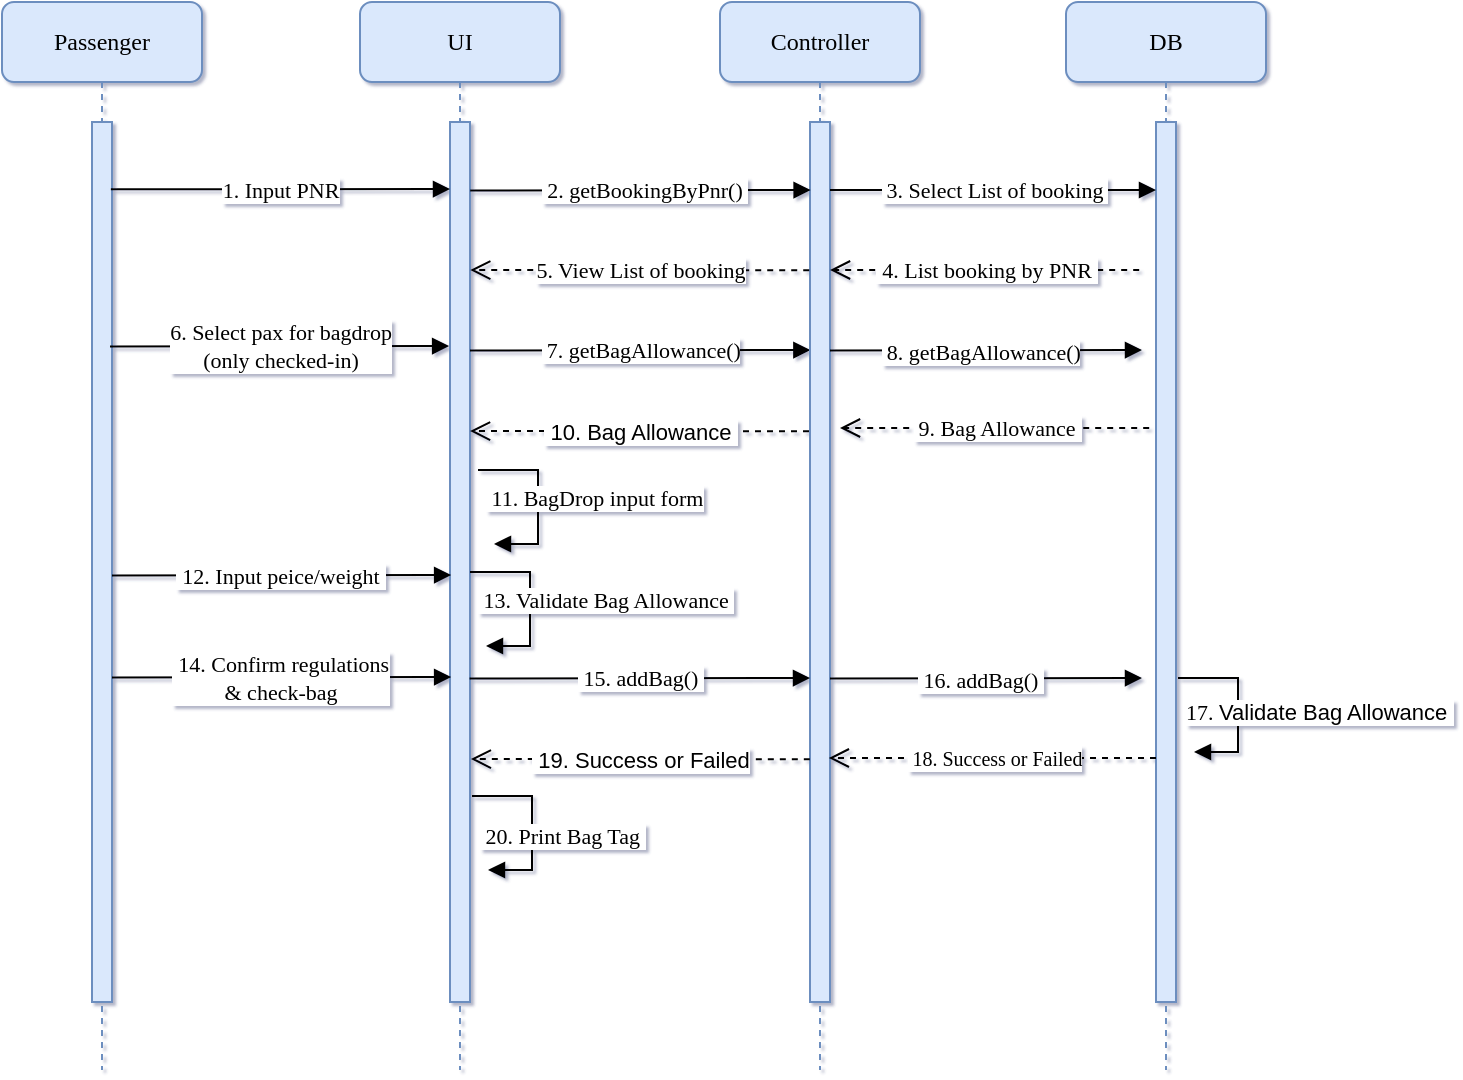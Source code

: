 <mxfile version="21.2.8" type="device">
  <diagram name="Page-1" id="VxqEKcWssq_XyiCzB9bS">
    <mxGraphModel dx="857" dy="690" grid="0" gridSize="10" guides="1" tooltips="1" connect="1" arrows="1" fold="1" page="1" pageScale="1" pageWidth="1654" pageHeight="1169" background="none" math="0" shadow="1">
      <root>
        <mxCell id="0" />
        <mxCell id="1" parent="0" />
        <mxCell id="7Op2JaMXb7pChXdJnSNb-1" value="UI" style="shape=umlLifeline;perimeter=lifelinePerimeter;whiteSpace=wrap;html=1;container=1;collapsible=0;recursiveResize=0;outlineConnect=0;rounded=1;shadow=0;comic=0;labelBackgroundColor=none;strokeWidth=1;fontFamily=Verdana;fontSize=12;align=center;fillColor=#dae8fc;strokeColor=#6c8ebf;" parent="1" vertex="1">
          <mxGeometry x="388" y="26" width="100" height="534" as="geometry" />
        </mxCell>
        <mxCell id="7Op2JaMXb7pChXdJnSNb-2" value="" style="html=1;points=[];perimeter=orthogonalPerimeter;rounded=0;shadow=0;comic=0;labelBackgroundColor=none;strokeWidth=1;fontFamily=Verdana;fontSize=12;align=center;fillColor=#dae8fc;strokeColor=#6c8ebf;" parent="7Op2JaMXb7pChXdJnSNb-1" vertex="1">
          <mxGeometry x="45" y="60" width="10" height="440" as="geometry" />
        </mxCell>
        <mxCell id="7Op2JaMXb7pChXdJnSNb-3" value="&lt;font face=&quot;Verdana&quot;&gt;&amp;nbsp;11. BagDrop input form&lt;/font&gt;" style="html=1;align=left;spacingLeft=2;endArrow=block;rounded=0;edgeStyle=orthogonalEdgeStyle;curved=0;rounded=0;verticalAlign=middle;" parent="7Op2JaMXb7pChXdJnSNb-1" edge="1">
          <mxGeometry x="-1" y="-14" relative="1" as="geometry">
            <mxPoint x="59" y="234" as="sourcePoint" />
            <Array as="points">
              <mxPoint x="89" y="234" />
              <mxPoint x="89" y="271" />
            </Array>
            <mxPoint x="67" y="271" as="targetPoint" />
            <mxPoint as="offset" />
          </mxGeometry>
        </mxCell>
        <mxCell id="7Op2JaMXb7pChXdJnSNb-46" value="&amp;nbsp;10. Bag Allowance&amp;nbsp;" style="html=1;verticalAlign=middle;endArrow=open;dashed=1;endSize=8;edgeStyle=elbowEdgeStyle;elbow=vertical;curved=0;rounded=0;exitX=-0.039;exitY=0.728;exitDx=0;exitDy=0;exitPerimeter=0;entryX=1.011;entryY=0.725;entryDx=0;entryDy=0;entryPerimeter=0;labelBackgroundColor=default;fontSize=11;" parent="7Op2JaMXb7pChXdJnSNb-1" edge="1">
          <mxGeometry x="-0.001" relative="1" as="geometry">
            <mxPoint x="224.5" y="214.66" as="sourcePoint" />
            <mxPoint x="55.0" y="214" as="targetPoint" />
            <mxPoint as="offset" />
          </mxGeometry>
        </mxCell>
        <mxCell id="7Op2JaMXb7pChXdJnSNb-42" value="&amp;nbsp;7. getBagAllowance()" style="html=1;verticalAlign=middle;endArrow=block;labelBackgroundColor=default;fontFamily=Verdana;fontSize=11;edgeStyle=elbowEdgeStyle;elbow=vertical;entryX=0.03;entryY=0.451;entryDx=0;entryDy=0;entryPerimeter=0;exitX=1.011;exitY=0.451;exitDx=0;exitDy=0;exitPerimeter=0;" parent="7Op2JaMXb7pChXdJnSNb-1" edge="1">
          <mxGeometry relative="1" as="geometry">
            <mxPoint x="55.0" y="174.22" as="sourcePoint" />
            <mxPoint x="225.19" y="174.22" as="targetPoint" />
            <Array as="points" />
          </mxGeometry>
        </mxCell>
        <mxCell id="dzuRFS8hlLqgJuvJY9Dt-4" value="&lt;font face=&quot;Verdana&quot;&gt;&amp;nbsp;13. Validate Bag Allowance&amp;nbsp;&lt;/font&gt;" style="html=1;align=left;spacingLeft=2;endArrow=block;rounded=0;edgeStyle=orthogonalEdgeStyle;curved=0;rounded=0;verticalAlign=middle;" edge="1" parent="7Op2JaMXb7pChXdJnSNb-1">
          <mxGeometry x="-1" y="-14" relative="1" as="geometry">
            <mxPoint x="55" y="285" as="sourcePoint" />
            <Array as="points">
              <mxPoint x="85" y="285" />
              <mxPoint x="85" y="322" />
            </Array>
            <mxPoint x="63" y="322" as="targetPoint" />
            <mxPoint as="offset" />
          </mxGeometry>
        </mxCell>
        <mxCell id="7Op2JaMXb7pChXdJnSNb-4" value="Controller" style="shape=umlLifeline;perimeter=lifelinePerimeter;whiteSpace=wrap;html=1;container=1;collapsible=0;recursiveResize=0;outlineConnect=0;rounded=1;shadow=0;comic=0;labelBackgroundColor=none;strokeWidth=1;fontFamily=Verdana;fontSize=12;align=center;fillColor=#dae8fc;strokeColor=#6c8ebf;" parent="1" vertex="1">
          <mxGeometry x="568" y="26" width="100" height="534" as="geometry" />
        </mxCell>
        <mxCell id="7Op2JaMXb7pChXdJnSNb-5" value="" style="html=1;points=[];perimeter=orthogonalPerimeter;rounded=0;shadow=0;comic=0;labelBackgroundColor=none;strokeWidth=1;fontFamily=Verdana;fontSize=12;align=center;fillColor=#dae8fc;strokeColor=#6c8ebf;" parent="7Op2JaMXb7pChXdJnSNb-4" vertex="1">
          <mxGeometry x="45" y="60" width="10" height="440" as="geometry" />
        </mxCell>
        <mxCell id="dzuRFS8hlLqgJuvJY9Dt-1" value="&amp;nbsp;8. getBagAllowance()" style="html=1;verticalAlign=middle;endArrow=block;labelBackgroundColor=default;fontFamily=Verdana;fontSize=11;edgeStyle=elbowEdgeStyle;elbow=vertical;exitX=1.011;exitY=0.451;exitDx=0;exitDy=0;exitPerimeter=0;" edge="1" parent="7Op2JaMXb7pChXdJnSNb-4">
          <mxGeometry x="-0.031" y="-1" relative="1" as="geometry">
            <mxPoint x="55.0" y="174.22" as="sourcePoint" />
            <mxPoint x="211" y="174" as="targetPoint" />
            <Array as="points" />
            <mxPoint as="offset" />
          </mxGeometry>
        </mxCell>
        <mxCell id="7Op2JaMXb7pChXdJnSNb-39" value="&amp;nbsp;16. addBag()&amp;nbsp;" style="html=1;verticalAlign=middle;endArrow=block;labelBackgroundColor=default;fontFamily=Verdana;fontSize=11;edgeStyle=elbowEdgeStyle;elbow=vertical;exitX=1.011;exitY=0.451;exitDx=0;exitDy=0;exitPerimeter=0;" parent="7Op2JaMXb7pChXdJnSNb-4" edge="1">
          <mxGeometry x="-0.031" y="-1" relative="1" as="geometry">
            <mxPoint x="55.0" y="338.22" as="sourcePoint" />
            <mxPoint x="211" y="338" as="targetPoint" />
            <Array as="points" />
            <mxPoint as="offset" />
          </mxGeometry>
        </mxCell>
        <mxCell id="7Op2JaMXb7pChXdJnSNb-6" value="DB" style="shape=umlLifeline;perimeter=lifelinePerimeter;whiteSpace=wrap;html=1;container=1;collapsible=0;recursiveResize=0;outlineConnect=0;rounded=1;shadow=0;comic=0;labelBackgroundColor=none;strokeWidth=1;fontFamily=Verdana;fontSize=12;align=center;fillColor=#dae8fc;strokeColor=#6c8ebf;" parent="1" vertex="1">
          <mxGeometry x="741" y="26" width="100" height="534" as="geometry" />
        </mxCell>
        <mxCell id="7Op2JaMXb7pChXdJnSNb-7" value="" style="html=1;points=[];perimeter=orthogonalPerimeter;rounded=0;shadow=0;comic=0;labelBackgroundColor=none;strokeWidth=1;fontFamily=Verdana;fontSize=12;align=center;fillColor=#dae8fc;strokeColor=#6c8ebf;" parent="7Op2JaMXb7pChXdJnSNb-6" vertex="1">
          <mxGeometry x="45" y="60" width="10" height="440" as="geometry" />
        </mxCell>
        <mxCell id="vvcB78ZaGYWaYG9tcJMQ-3" value="&lt;font face=&quot;Verdana&quot; style=&quot;font-size: 11px;&quot;&gt;17.&amp;nbsp;&lt;/font&gt;Validate Bag Allowance&amp;nbsp;" style="html=1;align=left;spacingLeft=2;endArrow=block;rounded=0;edgeStyle=orthogonalEdgeStyle;curved=0;rounded=0;verticalAlign=middle;" parent="7Op2JaMXb7pChXdJnSNb-6" edge="1">
          <mxGeometry x="-1" y="-17" relative="1" as="geometry">
            <mxPoint x="56" y="338" as="sourcePoint" />
            <Array as="points">
              <mxPoint x="86" y="338" />
              <mxPoint x="86" y="375" />
            </Array>
            <mxPoint x="64" y="375" as="targetPoint" />
            <mxPoint as="offset" />
          </mxGeometry>
        </mxCell>
        <mxCell id="vvcB78ZaGYWaYG9tcJMQ-2" value="&amp;nbsp;19. Success or Failed" style="html=1;verticalAlign=middle;endArrow=open;dashed=1;endSize=8;edgeStyle=elbowEdgeStyle;elbow=vertical;curved=0;rounded=0;exitX=-0.039;exitY=0.728;exitDx=0;exitDy=0;exitPerimeter=0;entryX=1.011;entryY=0.725;entryDx=0;entryDy=0;entryPerimeter=0;labelBackgroundColor=default;fontSize=11;" parent="7Op2JaMXb7pChXdJnSNb-6" edge="1">
          <mxGeometry x="-0.001" relative="1" as="geometry">
            <mxPoint x="-128.09" y="378.66" as="sourcePoint" />
            <mxPoint x="-297.59" y="378" as="targetPoint" />
            <mxPoint as="offset" />
          </mxGeometry>
        </mxCell>
        <mxCell id="vvcB78ZaGYWaYG9tcJMQ-1" value="&lt;font face=&quot;Verdana&quot;&gt;&lt;span style=&quot;font-size: 10px;&quot;&gt;&amp;nbsp;18. Success or Failed&lt;/span&gt;&lt;/font&gt;" style="html=1;verticalAlign=middle;endArrow=open;dashed=1;endSize=8;edgeStyle=elbowEdgeStyle;elbow=vertical;curved=0;rounded=0;exitX=-0.041;exitY=0.723;exitDx=0;exitDy=0;exitPerimeter=0;labelBackgroundColor=default;fontSize=11;entryX=0.7;entryY=0.348;entryDx=0;entryDy=0;entryPerimeter=0;" parent="7Op2JaMXb7pChXdJnSNb-6" edge="1">
          <mxGeometry x="-0.009" relative="1" as="geometry">
            <mxPoint x="45.0" y="378.06" as="sourcePoint" />
            <mxPoint x="-118.59" y="378.12" as="targetPoint" />
            <Array as="points">
              <mxPoint x="57.41" y="378" />
            </Array>
            <mxPoint as="offset" />
          </mxGeometry>
        </mxCell>
        <mxCell id="7Op2JaMXb7pChXdJnSNb-8" value="Passenger" style="shape=umlLifeline;perimeter=lifelinePerimeter;whiteSpace=wrap;html=1;container=1;collapsible=0;recursiveResize=0;outlineConnect=0;rounded=1;shadow=0;comic=0;labelBackgroundColor=none;strokeWidth=1;fontFamily=Verdana;fontSize=12;align=center;fillColor=#dae8fc;strokeColor=#6c8ebf;" parent="1" vertex="1">
          <mxGeometry x="209" y="26" width="100" height="534" as="geometry" />
        </mxCell>
        <mxCell id="7Op2JaMXb7pChXdJnSNb-9" value="" style="html=1;points=[];perimeter=orthogonalPerimeter;rounded=0;shadow=0;comic=0;labelBackgroundColor=none;strokeWidth=1;fontFamily=Verdana;fontSize=12;align=center;fillColor=#dae8fc;strokeColor=#6c8ebf;" parent="7Op2JaMXb7pChXdJnSNb-8" vertex="1">
          <mxGeometry x="45" y="60" width="10" height="440" as="geometry" />
        </mxCell>
        <mxCell id="7Op2JaMXb7pChXdJnSNb-37" value="&amp;nbsp;12. Input peice/weight&amp;nbsp;" style="html=1;verticalAlign=middle;endArrow=block;entryX=0;entryY=0.452;labelBackgroundColor=default;fontFamily=Verdana;fontSize=11;edgeStyle=elbowEdgeStyle;elbow=vertical;entryDx=0;entryDy=0;entryPerimeter=0;exitX=0.944;exitY=0.453;exitDx=0;exitDy=0;exitPerimeter=0;" parent="7Op2JaMXb7pChXdJnSNb-8" edge="1">
          <mxGeometry x="-0.003" relative="1" as="geometry">
            <mxPoint x="55.0" y="286.72" as="sourcePoint" />
            <mxPoint x="224.56" y="286.5" as="targetPoint" />
            <Array as="points" />
            <mxPoint as="offset" />
          </mxGeometry>
        </mxCell>
        <mxCell id="7Op2JaMXb7pChXdJnSNb-10" value="&amp;nbsp;3. Select List of booking&amp;nbsp;" style="html=1;verticalAlign=middle;endArrow=block;labelBackgroundColor=default;fontFamily=Verdana;fontSize=11;edgeStyle=elbowEdgeStyle;elbow=vertical;entryX=0;entryY=0.077;entryDx=0;entryDy=0;entryPerimeter=0;" parent="1" edge="1" target="7Op2JaMXb7pChXdJnSNb-7">
          <mxGeometry relative="1" as="geometry">
            <mxPoint x="623" y="120" as="sourcePoint" />
            <Array as="points">
              <mxPoint x="700" y="120" />
              <mxPoint x="620" y="60" />
            </Array>
            <mxPoint x="780" y="120" as="targetPoint" />
          </mxGeometry>
        </mxCell>
        <mxCell id="7Op2JaMXb7pChXdJnSNb-11" value="1. Input PNR" style="html=1;verticalAlign=middle;endArrow=block;entryX=0;entryY=0.452;labelBackgroundColor=default;fontFamily=Verdana;fontSize=11;edgeStyle=elbowEdgeStyle;elbow=vertical;entryDx=0;entryDy=0;entryPerimeter=0;exitX=0.944;exitY=0.453;exitDx=0;exitDy=0;exitPerimeter=0;" parent="1" edge="1">
          <mxGeometry x="-0.003" relative="1" as="geometry">
            <mxPoint x="263.44" y="119.66" as="sourcePoint" />
            <mxPoint x="433" y="119.44" as="targetPoint" />
            <Array as="points" />
            <mxPoint as="offset" />
          </mxGeometry>
        </mxCell>
        <mxCell id="7Op2JaMXb7pChXdJnSNb-12" value="&amp;nbsp;2. getBookingByPnr()&amp;nbsp;" style="verticalAlign=middle;endArrow=block;labelBackgroundColor=default;fontFamily=Verdana;fontSize=11;edgeStyle=elbowEdgeStyle;elbow=vertical;entryX=0.03;entryY=0.451;entryDx=0;entryDy=0;entryPerimeter=0;exitX=1.011;exitY=0.451;exitDx=0;exitDy=0;exitPerimeter=0;labelBorderColor=none;fontColor=default;html=1;spacingTop=0;spacingLeft=0;horizontal=1;" parent="1" edge="1">
          <mxGeometry x="0.021" relative="1" as="geometry">
            <mxPoint x="443.11" y="120.22" as="sourcePoint" />
            <mxPoint x="613.3" y="120.22" as="targetPoint" />
            <Array as="points" />
            <mxPoint as="offset" />
          </mxGeometry>
        </mxCell>
        <mxCell id="7Op2JaMXb7pChXdJnSNb-13" value="&lt;font face=&quot;Verdana&quot; style=&quot;font-size: 11px;&quot;&gt;5. View List of booking&lt;/font&gt;" style="html=1;verticalAlign=middle;endArrow=open;dashed=1;endSize=8;edgeStyle=elbowEdgeStyle;elbow=vertical;curved=0;rounded=0;exitX=-0.039;exitY=0.728;exitDx=0;exitDy=0;exitPerimeter=0;entryX=1.011;entryY=0.725;entryDx=0;entryDy=0;entryPerimeter=0;labelBackgroundColor=default;fontSize=11;" parent="1" edge="1">
          <mxGeometry x="-0.001" relative="1" as="geometry">
            <mxPoint x="612.61" y="160.16" as="sourcePoint" />
            <mxPoint x="443.11" y="159.5" as="targetPoint" />
            <mxPoint as="offset" />
          </mxGeometry>
        </mxCell>
        <mxCell id="7Op2JaMXb7pChXdJnSNb-14" value="&lt;font face=&quot;Verdana&quot; style=&quot;font-size: 11px;&quot;&gt;&amp;nbsp;4. List booking by PNR&amp;nbsp;&lt;/font&gt;" style="html=1;verticalAlign=middle;endArrow=open;dashed=1;endSize=8;edgeStyle=elbowEdgeStyle;elbow=vertical;curved=0;rounded=0;exitX=-0.041;exitY=0.723;exitDx=0;exitDy=0;exitPerimeter=0;labelBackgroundColor=default;fontSize=11;" parent="1" edge="1">
          <mxGeometry x="-0.004" relative="1" as="geometry">
            <mxPoint x="777.59" y="160.06" as="sourcePoint" />
            <mxPoint x="623" y="160" as="targetPoint" />
            <Array as="points">
              <mxPoint x="775" y="160" />
            </Array>
            <mxPoint as="offset" />
          </mxGeometry>
        </mxCell>
        <mxCell id="7Op2JaMXb7pChXdJnSNb-29" value="6. Select pax for bagdrop&lt;br&gt;(only checked-in)" style="html=1;verticalAlign=middle;endArrow=block;entryX=0;entryY=0.452;labelBackgroundColor=default;fontFamily=Verdana;fontSize=11;edgeStyle=elbowEdgeStyle;elbow=vertical;entryDx=0;entryDy=0;entryPerimeter=0;exitX=0.944;exitY=0.453;exitDx=0;exitDy=0;exitPerimeter=0;" parent="1" edge="1">
          <mxGeometry x="0.001" relative="1" as="geometry">
            <mxPoint x="263.0" y="198.22" as="sourcePoint" />
            <mxPoint x="432.56" y="198.0" as="targetPoint" />
            <Array as="points" />
            <mxPoint as="offset" />
          </mxGeometry>
        </mxCell>
        <mxCell id="dzuRFS8hlLqgJuvJY9Dt-2" value="&lt;font face=&quot;Verdana&quot;&gt;&amp;nbsp;9. Bag Allowance&amp;nbsp;&lt;/font&gt;" style="html=1;verticalAlign=middle;endArrow=open;dashed=1;endSize=8;edgeStyle=elbowEdgeStyle;elbow=vertical;curved=0;rounded=0;exitX=-0.041;exitY=0.723;exitDx=0;exitDy=0;exitPerimeter=0;labelBackgroundColor=default;fontSize=11;" edge="1" parent="1">
          <mxGeometry x="-0.004" relative="1" as="geometry">
            <mxPoint x="782.59" y="239.06" as="sourcePoint" />
            <mxPoint x="628" y="239" as="targetPoint" />
            <Array as="points">
              <mxPoint x="780" y="239" />
            </Array>
            <mxPoint as="offset" />
          </mxGeometry>
        </mxCell>
        <mxCell id="7Op2JaMXb7pChXdJnSNb-40" value="&lt;font face=&quot;Verdana&quot;&gt;&amp;nbsp;20. Print Bag Tag&amp;nbsp;&lt;/font&gt;" style="html=1;align=left;spacingLeft=2;endArrow=block;rounded=0;edgeStyle=orthogonalEdgeStyle;curved=0;rounded=0;verticalAlign=middle;" parent="1" edge="1">
          <mxGeometry x="1" y="-19" relative="1" as="geometry">
            <mxPoint x="444" y="423" as="sourcePoint" />
            <Array as="points">
              <mxPoint x="474" y="423" />
              <mxPoint x="474" y="460" />
            </Array>
            <mxPoint x="452" y="460" as="targetPoint" />
            <mxPoint x="-8" y="2" as="offset" />
          </mxGeometry>
        </mxCell>
        <mxCell id="7Op2JaMXb7pChXdJnSNb-38" value="&amp;nbsp;15. addBag()&amp;nbsp;" style="html=1;verticalAlign=middle;endArrow=block;labelBackgroundColor=default;fontFamily=Verdana;fontSize=11;edgeStyle=elbowEdgeStyle;elbow=vertical;entryX=0.03;entryY=0.451;entryDx=0;entryDy=0;entryPerimeter=0;exitX=1.011;exitY=0.451;exitDx=0;exitDy=0;exitPerimeter=0;" parent="1" edge="1">
          <mxGeometry relative="1" as="geometry">
            <mxPoint x="442.81" y="364.22" as="sourcePoint" />
            <mxPoint x="613" y="364.22" as="targetPoint" />
            <Array as="points" />
          </mxGeometry>
        </mxCell>
        <mxCell id="dzuRFS8hlLqgJuvJY9Dt-5" value="&amp;nbsp;14. Confirm regulations&lt;br&gt;&amp;nbsp;&amp;amp; check-bag&amp;nbsp;" style="html=1;verticalAlign=middle;endArrow=block;entryX=0;entryY=0.452;labelBackgroundColor=default;fontFamily=Verdana;fontSize=11;edgeStyle=elbowEdgeStyle;elbow=vertical;entryDx=0;entryDy=0;entryPerimeter=0;exitX=0.944;exitY=0.453;exitDx=0;exitDy=0;exitPerimeter=0;" edge="1" parent="1">
          <mxGeometry x="-0.003" relative="1" as="geometry">
            <mxPoint x="264.0" y="363.72" as="sourcePoint" />
            <mxPoint x="433.56" y="363.5" as="targetPoint" />
            <Array as="points" />
            <mxPoint as="offset" />
          </mxGeometry>
        </mxCell>
      </root>
    </mxGraphModel>
  </diagram>
</mxfile>
